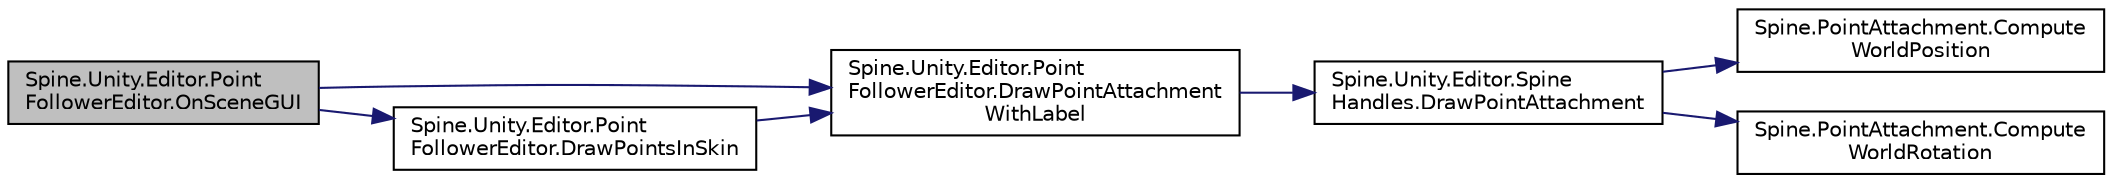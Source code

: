 digraph "Spine.Unity.Editor.PointFollowerEditor.OnSceneGUI"
{
 // LATEX_PDF_SIZE
  edge [fontname="Helvetica",fontsize="10",labelfontname="Helvetica",labelfontsize="10"];
  node [fontname="Helvetica",fontsize="10",shape=record];
  rankdir="LR";
  Node1 [label="Spine.Unity.Editor.Point\lFollowerEditor.OnSceneGUI",height=0.2,width=0.4,color="black", fillcolor="grey75", style="filled", fontcolor="black",tooltip=" "];
  Node1 -> Node2 [color="midnightblue",fontsize="10",style="solid"];
  Node2 [label="Spine.Unity.Editor.Point\lFollowerEditor.DrawPointAttachment\lWithLabel",height=0.2,width=0.4,color="black", fillcolor="white", style="filled",URL="$class_spine_1_1_unity_1_1_editor_1_1_point_follower_editor.html#ac930b3b168137689220fa120d7d61c4d",tooltip=" "];
  Node2 -> Node3 [color="midnightblue",fontsize="10",style="solid"];
  Node3 [label="Spine.Unity.Editor.Spine\lHandles.DrawPointAttachment",height=0.2,width=0.4,color="black", fillcolor="white", style="filled",URL="$class_spine_1_1_unity_1_1_editor_1_1_spine_handles.html#af6434f9ad300b2867bd2dd9bd2624285",tooltip=" "];
  Node3 -> Node4 [color="midnightblue",fontsize="10",style="solid"];
  Node4 [label="Spine.PointAttachment.Compute\lWorldPosition",height=0.2,width=0.4,color="black", fillcolor="white", style="filled",URL="$class_spine_1_1_point_attachment.html#af707129ef2f4326fa176b55c8944d2a4",tooltip=" "];
  Node3 -> Node5 [color="midnightblue",fontsize="10",style="solid"];
  Node5 [label="Spine.PointAttachment.Compute\lWorldRotation",height=0.2,width=0.4,color="black", fillcolor="white", style="filled",URL="$class_spine_1_1_point_attachment.html#a62471f0abf986ae7b095152a17ae5f99",tooltip=" "];
  Node1 -> Node6 [color="midnightblue",fontsize="10",style="solid"];
  Node6 [label="Spine.Unity.Editor.Point\lFollowerEditor.DrawPointsInSkin",height=0.2,width=0.4,color="black", fillcolor="white", style="filled",URL="$class_spine_1_1_unity_1_1_editor_1_1_point_follower_editor.html#a9f2d907c34b378315b5516d8b252a8af",tooltip=" "];
  Node6 -> Node2 [color="midnightblue",fontsize="10",style="solid"];
}
